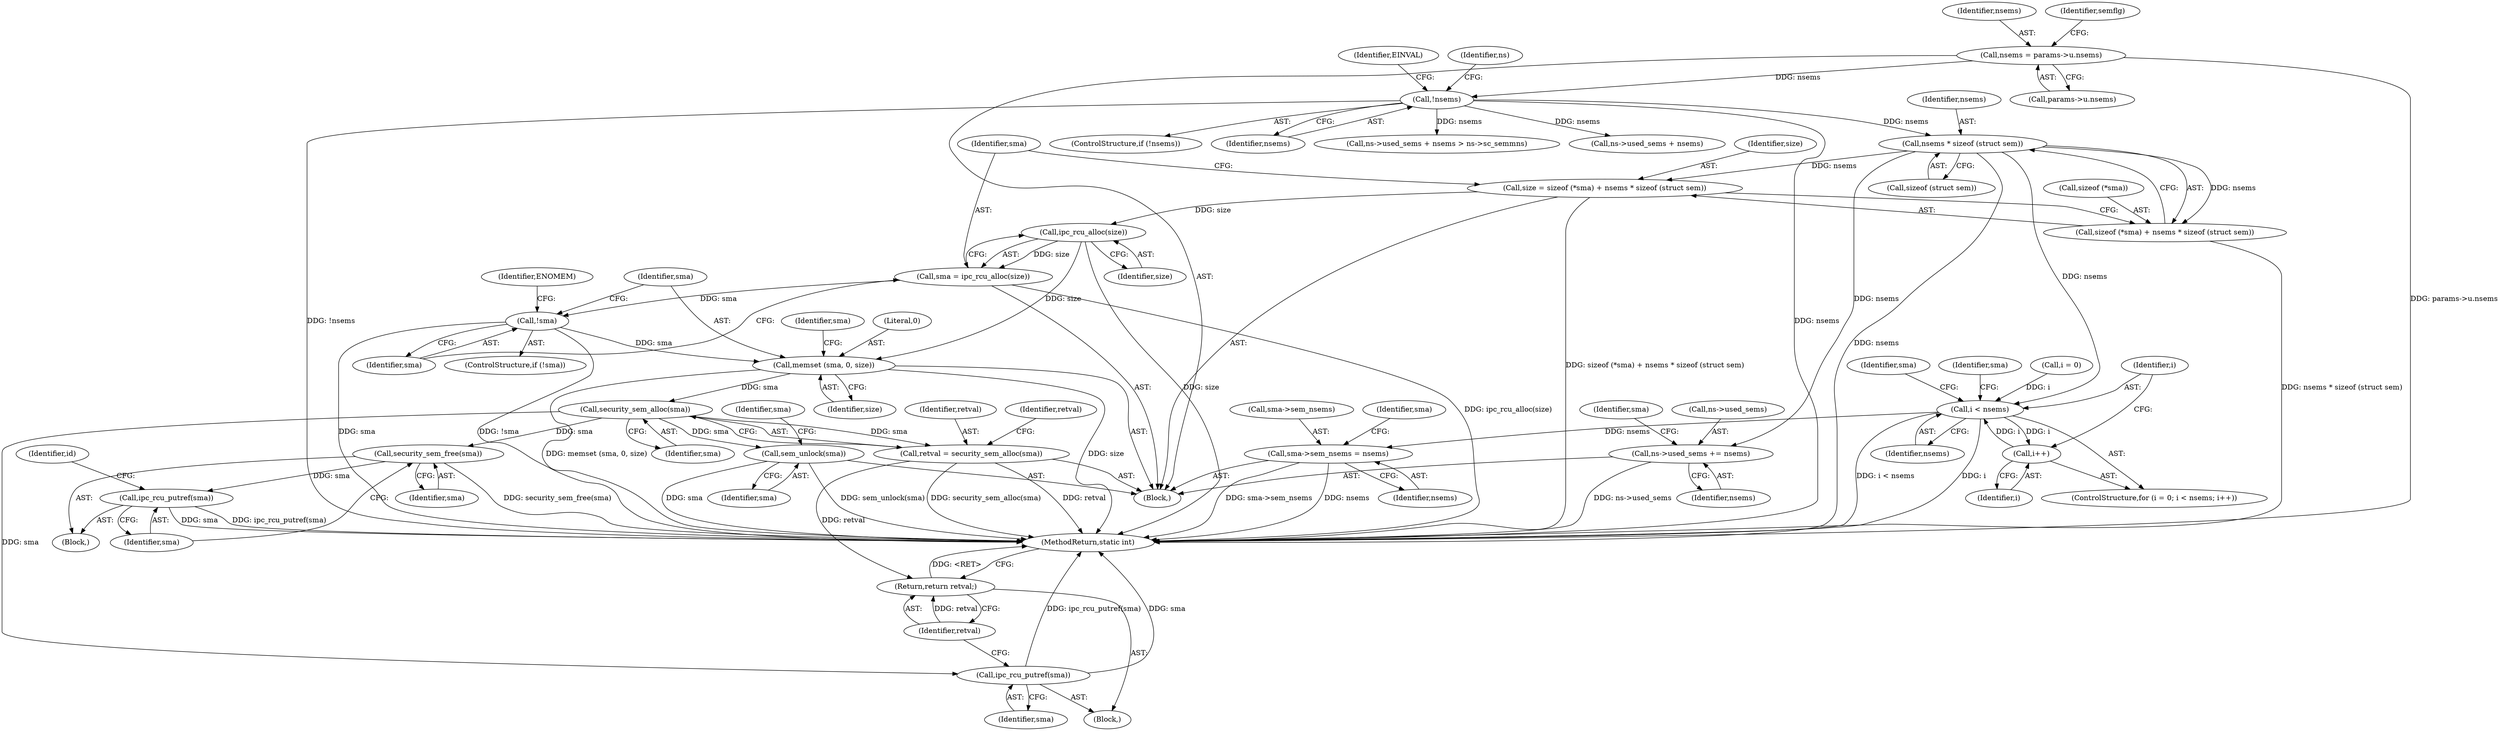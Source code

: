 digraph "0_linux_6062a8dc0517bce23e3c2f7d2fea5e22411269a3_4@API" {
"1000154" [label="(Call,nsems * sizeof (struct sem))"];
"1000130" [label="(Call,!nsems)"];
"1000115" [label="(Call,nsems = params->u.nsems)"];
"1000148" [label="(Call,size = sizeof (*sma) + nsems * sizeof (struct sem))"];
"1000160" [label="(Call,ipc_rcu_alloc(size))"];
"1000158" [label="(Call,sma = ipc_rcu_alloc(size))"];
"1000163" [label="(Call,!sma)"];
"1000169" [label="(Call,memset (sma, 0, size))"];
"1000198" [label="(Call,security_sem_alloc(sma))"];
"1000196" [label="(Call,retval = security_sem_alloc(sma))"];
"1000205" [label="(Return,return retval;)"];
"1000203" [label="(Call,ipc_rcu_putref(sma))"];
"1000225" [label="(Call,security_sem_free(sma))"];
"1000227" [label="(Call,ipc_rcu_putref(sma))"];
"1000289" [label="(Call,sem_unlock(sma))"];
"1000150" [label="(Call,sizeof (*sma) + nsems * sizeof (struct sem))"];
"1000231" [label="(Call,ns->used_sems += nsems)"];
"1000250" [label="(Call,i < nsems)"];
"1000253" [label="(Call,i++)"];
"1000279" [label="(Call,sma->sem_nsems = nsems)"];
"1000129" [label="(ControlStructure,if (!nsems))"];
"1000116" [label="(Identifier,nsems)"];
"1000226" [label="(Identifier,sma)"];
"1000251" [label="(Identifier,i)"];
"1000260" [label="(Identifier,sma)"];
"1000266" [label="(Identifier,sma)"];
"1000131" [label="(Identifier,nsems)"];
"1000254" [label="(Identifier,i)"];
"1000162" [label="(ControlStructure,if (!sma))"];
"1000230" [label="(Identifier,id)"];
"1000198" [label="(Call,security_sem_alloc(sma))"];
"1000155" [label="(Identifier,nsems)"];
"1000199" [label="(Identifier,sma)"];
"1000172" [label="(Identifier,size)"];
"1000160" [label="(Call,ipc_rcu_alloc(size))"];
"1000148" [label="(Call,size = sizeof (*sma) + nsems * sizeof (struct sem))"];
"1000139" [label="(Identifier,ns)"];
"1000151" [label="(Call,sizeof (*sma))"];
"1000163" [label="(Call,!sma)"];
"1000169" [label="(Call,memset (sma, 0, size))"];
"1000168" [label="(Identifier,ENOMEM)"];
"1000149" [label="(Identifier,size)"];
"1000206" [label="(Identifier,retval)"];
"1000204" [label="(Identifier,sma)"];
"1000197" [label="(Identifier,retval)"];
"1000224" [label="(Block,)"];
"1000154" [label="(Call,nsems * sizeof (struct sem))"];
"1000170" [label="(Identifier,sma)"];
"1000134" [label="(Identifier,EINVAL)"];
"1000124" [label="(Identifier,semflg)"];
"1000136" [label="(Call,ns->used_sems + nsems > ns->sc_semmns)"];
"1000228" [label="(Identifier,sma)"];
"1000176" [label="(Identifier,sma)"];
"1000235" [label="(Identifier,nsems)"];
"1000203" [label="(Call,ipc_rcu_putref(sma))"];
"1000252" [label="(Identifier,nsems)"];
"1000205" [label="(Return,return retval;)"];
"1000150" [label="(Call,sizeof (*sma) + nsems * sizeof (struct sem))"];
"1000280" [label="(Call,sma->sem_nsems)"];
"1000137" [label="(Call,ns->used_sems + nsems)"];
"1000246" [label="(ControlStructure,for (i = 0; i < nsems; i++))"];
"1000164" [label="(Identifier,sma)"];
"1000156" [label="(Call,sizeof (struct sem))"];
"1000130" [label="(Call,!nsems)"];
"1000279" [label="(Call,sma->sem_nsems = nsems)"];
"1000115" [label="(Call,nsems = params->u.nsems)"];
"1000161" [label="(Identifier,size)"];
"1000202" [label="(Block,)"];
"1000196" [label="(Call,retval = security_sem_alloc(sma))"];
"1000231" [label="(Call,ns->used_sems += nsems)"];
"1000159" [label="(Identifier,sma)"];
"1000201" [label="(Identifier,retval)"];
"1000290" [label="(Identifier,sma)"];
"1000247" [label="(Call,i = 0)"];
"1000103" [label="(Block,)"];
"1000238" [label="(Identifier,sma)"];
"1000225" [label="(Call,security_sem_free(sma))"];
"1000286" [label="(Identifier,sma)"];
"1000232" [label="(Call,ns->used_sems)"];
"1000250" [label="(Call,i < nsems)"];
"1000253" [label="(Call,i++)"];
"1000171" [label="(Literal,0)"];
"1000283" [label="(Identifier,nsems)"];
"1000294" [label="(Identifier,sma)"];
"1000227" [label="(Call,ipc_rcu_putref(sma))"];
"1000289" [label="(Call,sem_unlock(sma))"];
"1000297" [label="(MethodReturn,static int)"];
"1000158" [label="(Call,sma = ipc_rcu_alloc(size))"];
"1000117" [label="(Call,params->u.nsems)"];
"1000154" -> "1000150"  [label="AST: "];
"1000154" -> "1000156"  [label="CFG: "];
"1000155" -> "1000154"  [label="AST: "];
"1000156" -> "1000154"  [label="AST: "];
"1000150" -> "1000154"  [label="CFG: "];
"1000154" -> "1000297"  [label="DDG: nsems"];
"1000154" -> "1000148"  [label="DDG: nsems"];
"1000154" -> "1000150"  [label="DDG: nsems"];
"1000130" -> "1000154"  [label="DDG: nsems"];
"1000154" -> "1000231"  [label="DDG: nsems"];
"1000154" -> "1000250"  [label="DDG: nsems"];
"1000130" -> "1000129"  [label="AST: "];
"1000130" -> "1000131"  [label="CFG: "];
"1000131" -> "1000130"  [label="AST: "];
"1000134" -> "1000130"  [label="CFG: "];
"1000139" -> "1000130"  [label="CFG: "];
"1000130" -> "1000297"  [label="DDG: !nsems"];
"1000130" -> "1000297"  [label="DDG: nsems"];
"1000115" -> "1000130"  [label="DDG: nsems"];
"1000130" -> "1000136"  [label="DDG: nsems"];
"1000130" -> "1000137"  [label="DDG: nsems"];
"1000115" -> "1000103"  [label="AST: "];
"1000115" -> "1000117"  [label="CFG: "];
"1000116" -> "1000115"  [label="AST: "];
"1000117" -> "1000115"  [label="AST: "];
"1000124" -> "1000115"  [label="CFG: "];
"1000115" -> "1000297"  [label="DDG: params->u.nsems"];
"1000148" -> "1000103"  [label="AST: "];
"1000148" -> "1000150"  [label="CFG: "];
"1000149" -> "1000148"  [label="AST: "];
"1000150" -> "1000148"  [label="AST: "];
"1000159" -> "1000148"  [label="CFG: "];
"1000148" -> "1000297"  [label="DDG: sizeof (*sma) + nsems * sizeof (struct sem)"];
"1000148" -> "1000160"  [label="DDG: size"];
"1000160" -> "1000158"  [label="AST: "];
"1000160" -> "1000161"  [label="CFG: "];
"1000161" -> "1000160"  [label="AST: "];
"1000158" -> "1000160"  [label="CFG: "];
"1000160" -> "1000297"  [label="DDG: size"];
"1000160" -> "1000158"  [label="DDG: size"];
"1000160" -> "1000169"  [label="DDG: size"];
"1000158" -> "1000103"  [label="AST: "];
"1000159" -> "1000158"  [label="AST: "];
"1000164" -> "1000158"  [label="CFG: "];
"1000158" -> "1000297"  [label="DDG: ipc_rcu_alloc(size)"];
"1000158" -> "1000163"  [label="DDG: sma"];
"1000163" -> "1000162"  [label="AST: "];
"1000163" -> "1000164"  [label="CFG: "];
"1000164" -> "1000163"  [label="AST: "];
"1000168" -> "1000163"  [label="CFG: "];
"1000170" -> "1000163"  [label="CFG: "];
"1000163" -> "1000297"  [label="DDG: sma"];
"1000163" -> "1000297"  [label="DDG: !sma"];
"1000163" -> "1000169"  [label="DDG: sma"];
"1000169" -> "1000103"  [label="AST: "];
"1000169" -> "1000172"  [label="CFG: "];
"1000170" -> "1000169"  [label="AST: "];
"1000171" -> "1000169"  [label="AST: "];
"1000172" -> "1000169"  [label="AST: "];
"1000176" -> "1000169"  [label="CFG: "];
"1000169" -> "1000297"  [label="DDG: size"];
"1000169" -> "1000297"  [label="DDG: memset (sma, 0, size)"];
"1000169" -> "1000198"  [label="DDG: sma"];
"1000198" -> "1000196"  [label="AST: "];
"1000198" -> "1000199"  [label="CFG: "];
"1000199" -> "1000198"  [label="AST: "];
"1000196" -> "1000198"  [label="CFG: "];
"1000198" -> "1000196"  [label="DDG: sma"];
"1000198" -> "1000203"  [label="DDG: sma"];
"1000198" -> "1000225"  [label="DDG: sma"];
"1000198" -> "1000289"  [label="DDG: sma"];
"1000196" -> "1000103"  [label="AST: "];
"1000197" -> "1000196"  [label="AST: "];
"1000201" -> "1000196"  [label="CFG: "];
"1000196" -> "1000297"  [label="DDG: retval"];
"1000196" -> "1000297"  [label="DDG: security_sem_alloc(sma)"];
"1000196" -> "1000205"  [label="DDG: retval"];
"1000205" -> "1000202"  [label="AST: "];
"1000205" -> "1000206"  [label="CFG: "];
"1000206" -> "1000205"  [label="AST: "];
"1000297" -> "1000205"  [label="CFG: "];
"1000205" -> "1000297"  [label="DDG: <RET>"];
"1000206" -> "1000205"  [label="DDG: retval"];
"1000203" -> "1000202"  [label="AST: "];
"1000203" -> "1000204"  [label="CFG: "];
"1000204" -> "1000203"  [label="AST: "];
"1000206" -> "1000203"  [label="CFG: "];
"1000203" -> "1000297"  [label="DDG: ipc_rcu_putref(sma)"];
"1000203" -> "1000297"  [label="DDG: sma"];
"1000225" -> "1000224"  [label="AST: "];
"1000225" -> "1000226"  [label="CFG: "];
"1000226" -> "1000225"  [label="AST: "];
"1000228" -> "1000225"  [label="CFG: "];
"1000225" -> "1000297"  [label="DDG: security_sem_free(sma)"];
"1000225" -> "1000227"  [label="DDG: sma"];
"1000227" -> "1000224"  [label="AST: "];
"1000227" -> "1000228"  [label="CFG: "];
"1000228" -> "1000227"  [label="AST: "];
"1000230" -> "1000227"  [label="CFG: "];
"1000227" -> "1000297"  [label="DDG: ipc_rcu_putref(sma)"];
"1000227" -> "1000297"  [label="DDG: sma"];
"1000289" -> "1000103"  [label="AST: "];
"1000289" -> "1000290"  [label="CFG: "];
"1000290" -> "1000289"  [label="AST: "];
"1000294" -> "1000289"  [label="CFG: "];
"1000289" -> "1000297"  [label="DDG: sma"];
"1000289" -> "1000297"  [label="DDG: sem_unlock(sma)"];
"1000151" -> "1000150"  [label="AST: "];
"1000150" -> "1000297"  [label="DDG: nsems * sizeof (struct sem)"];
"1000231" -> "1000103"  [label="AST: "];
"1000231" -> "1000235"  [label="CFG: "];
"1000232" -> "1000231"  [label="AST: "];
"1000235" -> "1000231"  [label="AST: "];
"1000238" -> "1000231"  [label="CFG: "];
"1000231" -> "1000297"  [label="DDG: ns->used_sems"];
"1000250" -> "1000246"  [label="AST: "];
"1000250" -> "1000252"  [label="CFG: "];
"1000251" -> "1000250"  [label="AST: "];
"1000252" -> "1000250"  [label="AST: "];
"1000260" -> "1000250"  [label="CFG: "];
"1000266" -> "1000250"  [label="CFG: "];
"1000250" -> "1000297"  [label="DDG: i"];
"1000250" -> "1000297"  [label="DDG: i < nsems"];
"1000247" -> "1000250"  [label="DDG: i"];
"1000253" -> "1000250"  [label="DDG: i"];
"1000250" -> "1000253"  [label="DDG: i"];
"1000250" -> "1000279"  [label="DDG: nsems"];
"1000253" -> "1000246"  [label="AST: "];
"1000253" -> "1000254"  [label="CFG: "];
"1000254" -> "1000253"  [label="AST: "];
"1000251" -> "1000253"  [label="CFG: "];
"1000279" -> "1000103"  [label="AST: "];
"1000279" -> "1000283"  [label="CFG: "];
"1000280" -> "1000279"  [label="AST: "];
"1000283" -> "1000279"  [label="AST: "];
"1000286" -> "1000279"  [label="CFG: "];
"1000279" -> "1000297"  [label="DDG: sma->sem_nsems"];
"1000279" -> "1000297"  [label="DDG: nsems"];
}
